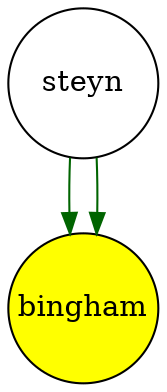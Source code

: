 digraph fullagr_steyn_bingham { 
 K=0.6 
 "steyn" -> { "bingham" } [color="darkgreen", arrowhead="normal", penwidth=1, href="#191"]; 
 "steyn" -> { "bingham" } [color="darkgreen", arrowhead="normal", penwidth=1, href="#192"]; 
 "steyn" [shape="circle", fixedsize="true", height=1, width=1, style="filled", fillcolor="white", href="#steyn"]; 
 "bingham" [shape="circle", fixedsize="true", height=1, width=1, style="filled", fillcolor="yellow", href="#bingham"]; 

}